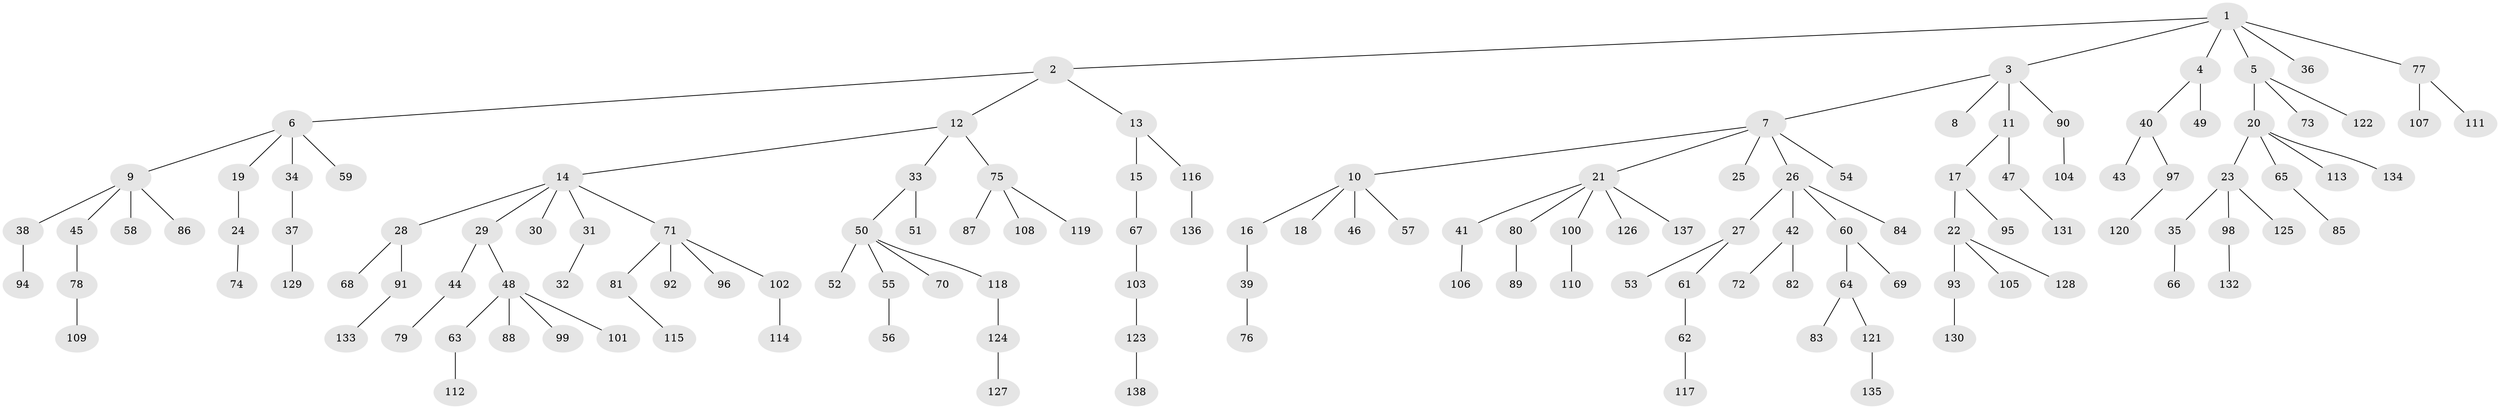 // Generated by graph-tools (version 1.1) at 2025/02/03/09/25 03:02:25]
// undirected, 138 vertices, 137 edges
graph export_dot {
graph [start="1"]
  node [color=gray90,style=filled];
  1;
  2;
  3;
  4;
  5;
  6;
  7;
  8;
  9;
  10;
  11;
  12;
  13;
  14;
  15;
  16;
  17;
  18;
  19;
  20;
  21;
  22;
  23;
  24;
  25;
  26;
  27;
  28;
  29;
  30;
  31;
  32;
  33;
  34;
  35;
  36;
  37;
  38;
  39;
  40;
  41;
  42;
  43;
  44;
  45;
  46;
  47;
  48;
  49;
  50;
  51;
  52;
  53;
  54;
  55;
  56;
  57;
  58;
  59;
  60;
  61;
  62;
  63;
  64;
  65;
  66;
  67;
  68;
  69;
  70;
  71;
  72;
  73;
  74;
  75;
  76;
  77;
  78;
  79;
  80;
  81;
  82;
  83;
  84;
  85;
  86;
  87;
  88;
  89;
  90;
  91;
  92;
  93;
  94;
  95;
  96;
  97;
  98;
  99;
  100;
  101;
  102;
  103;
  104;
  105;
  106;
  107;
  108;
  109;
  110;
  111;
  112;
  113;
  114;
  115;
  116;
  117;
  118;
  119;
  120;
  121;
  122;
  123;
  124;
  125;
  126;
  127;
  128;
  129;
  130;
  131;
  132;
  133;
  134;
  135;
  136;
  137;
  138;
  1 -- 2;
  1 -- 3;
  1 -- 4;
  1 -- 5;
  1 -- 36;
  1 -- 77;
  2 -- 6;
  2 -- 12;
  2 -- 13;
  3 -- 7;
  3 -- 8;
  3 -- 11;
  3 -- 90;
  4 -- 40;
  4 -- 49;
  5 -- 20;
  5 -- 73;
  5 -- 122;
  6 -- 9;
  6 -- 19;
  6 -- 34;
  6 -- 59;
  7 -- 10;
  7 -- 21;
  7 -- 25;
  7 -- 26;
  7 -- 54;
  9 -- 38;
  9 -- 45;
  9 -- 58;
  9 -- 86;
  10 -- 16;
  10 -- 18;
  10 -- 46;
  10 -- 57;
  11 -- 17;
  11 -- 47;
  12 -- 14;
  12 -- 33;
  12 -- 75;
  13 -- 15;
  13 -- 116;
  14 -- 28;
  14 -- 29;
  14 -- 30;
  14 -- 31;
  14 -- 71;
  15 -- 67;
  16 -- 39;
  17 -- 22;
  17 -- 95;
  19 -- 24;
  20 -- 23;
  20 -- 65;
  20 -- 113;
  20 -- 134;
  21 -- 41;
  21 -- 80;
  21 -- 100;
  21 -- 126;
  21 -- 137;
  22 -- 93;
  22 -- 105;
  22 -- 128;
  23 -- 35;
  23 -- 98;
  23 -- 125;
  24 -- 74;
  26 -- 27;
  26 -- 42;
  26 -- 60;
  26 -- 84;
  27 -- 53;
  27 -- 61;
  28 -- 68;
  28 -- 91;
  29 -- 44;
  29 -- 48;
  31 -- 32;
  33 -- 50;
  33 -- 51;
  34 -- 37;
  35 -- 66;
  37 -- 129;
  38 -- 94;
  39 -- 76;
  40 -- 43;
  40 -- 97;
  41 -- 106;
  42 -- 72;
  42 -- 82;
  44 -- 79;
  45 -- 78;
  47 -- 131;
  48 -- 63;
  48 -- 88;
  48 -- 99;
  48 -- 101;
  50 -- 52;
  50 -- 55;
  50 -- 70;
  50 -- 118;
  55 -- 56;
  60 -- 64;
  60 -- 69;
  61 -- 62;
  62 -- 117;
  63 -- 112;
  64 -- 83;
  64 -- 121;
  65 -- 85;
  67 -- 103;
  71 -- 81;
  71 -- 92;
  71 -- 96;
  71 -- 102;
  75 -- 87;
  75 -- 108;
  75 -- 119;
  77 -- 107;
  77 -- 111;
  78 -- 109;
  80 -- 89;
  81 -- 115;
  90 -- 104;
  91 -- 133;
  93 -- 130;
  97 -- 120;
  98 -- 132;
  100 -- 110;
  102 -- 114;
  103 -- 123;
  116 -- 136;
  118 -- 124;
  121 -- 135;
  123 -- 138;
  124 -- 127;
}
